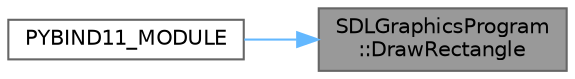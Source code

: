 digraph "SDLGraphicsProgram::DrawRectangle"
{
 // LATEX_PDF_SIZE
  bgcolor="transparent";
  edge [fontname=Helvetica,fontsize=10,labelfontname=Helvetica,labelfontsize=10];
  node [fontname=Helvetica,fontsize=10,shape=box,height=0.2,width=0.4];
  rankdir="RL";
  Node1 [id="Node000001",label="SDLGraphicsProgram\l::DrawRectangle",height=0.2,width=0.4,color="gray40", fillcolor="grey60", style="filled", fontcolor="black",tooltip=" "];
  Node1 -> Node2 [id="edge1_Node000001_Node000002",dir="back",color="steelblue1",style="solid",tooltip=" "];
  Node2 [id="Node000002",label="PYBIND11_MODULE",height=0.2,width=0.4,color="grey40", fillcolor="white", style="filled",URL="$bindings_8cpp.html#a7055eab01d08d97ed2dd849c3e02cda7",tooltip=" "];
}

